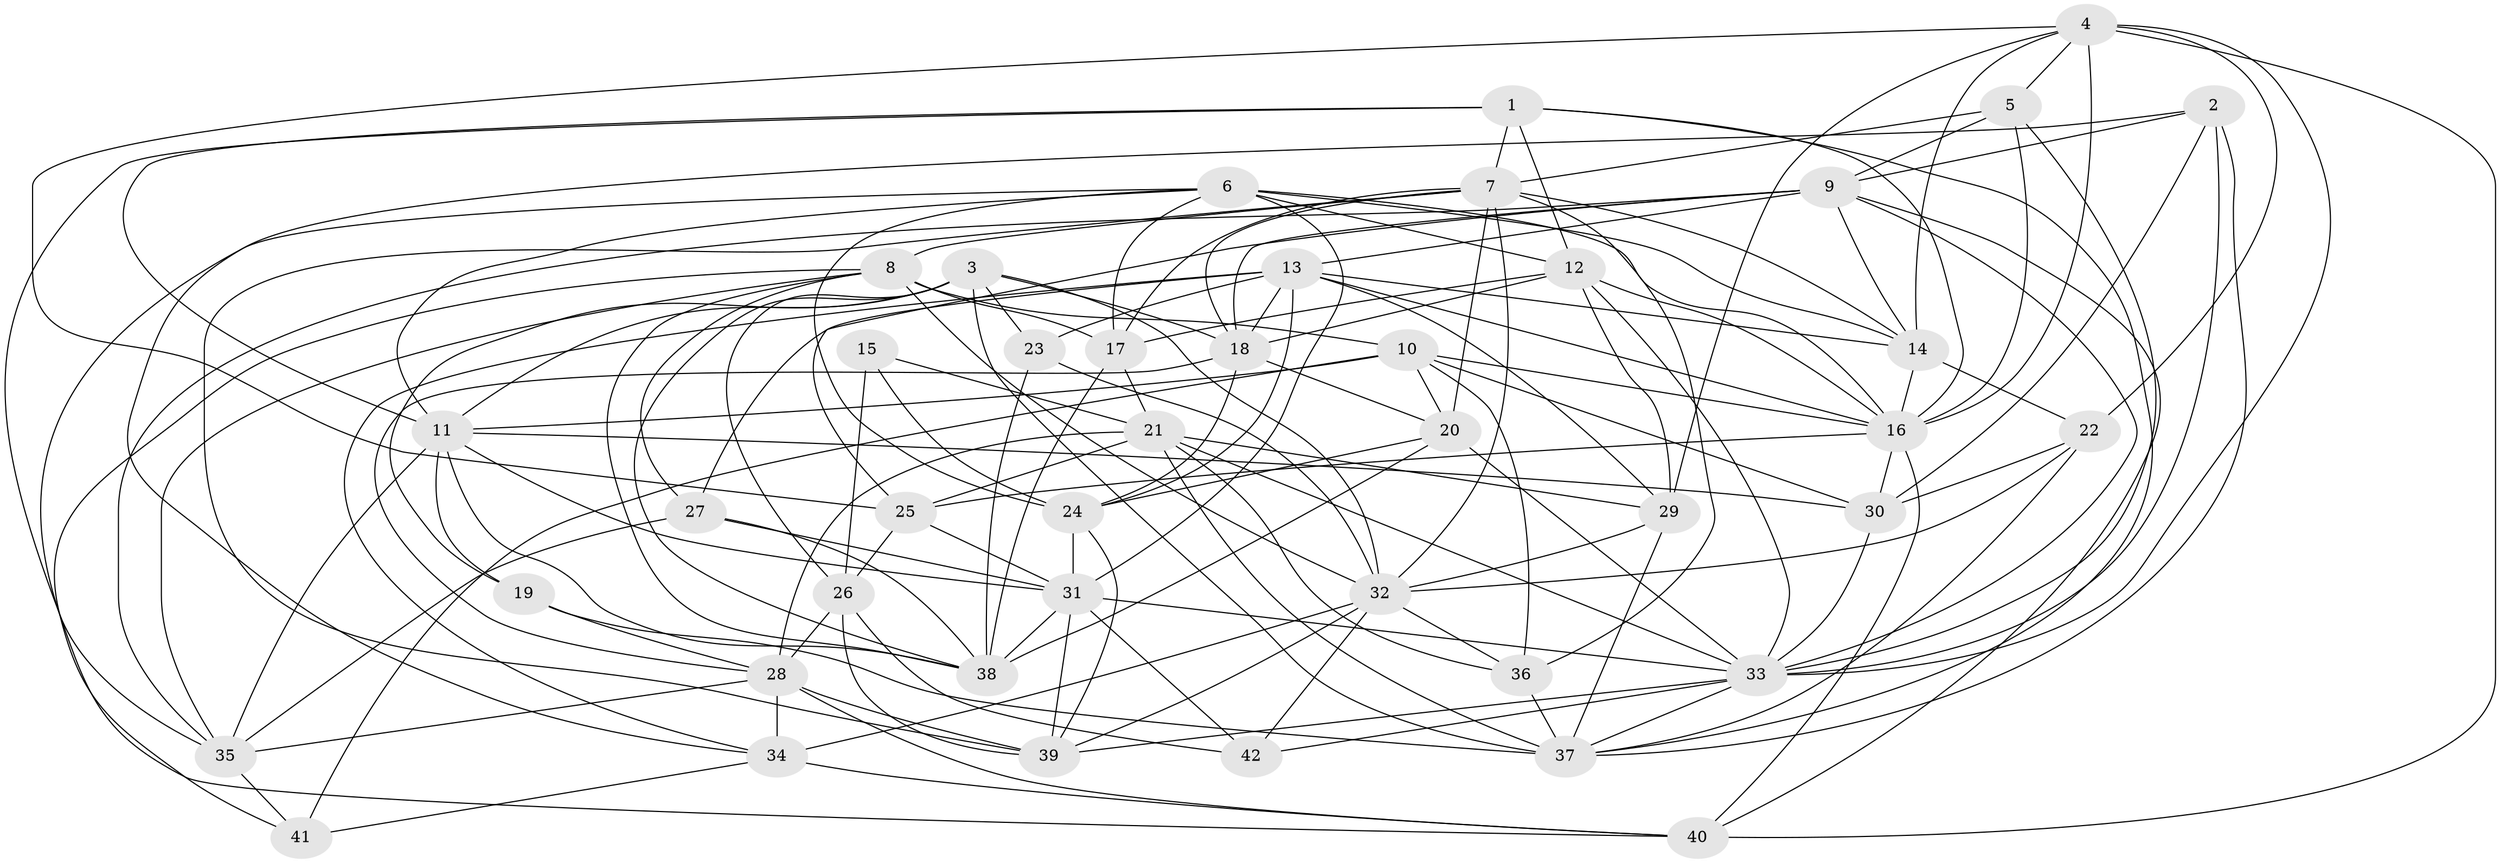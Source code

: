 // original degree distribution, {4: 1.0}
// Generated by graph-tools (version 1.1) at 2025/53/03/04/25 22:53:58]
// undirected, 42 vertices, 146 edges
graph export_dot {
  node [color=gray90,style=filled];
  1;
  2;
  3;
  4;
  5;
  6;
  7;
  8;
  9;
  10;
  11;
  12;
  13;
  14;
  15;
  16;
  17;
  18;
  19;
  20;
  21;
  22;
  23;
  24;
  25;
  26;
  27;
  28;
  29;
  30;
  31;
  32;
  33;
  34;
  35;
  36;
  37;
  38;
  39;
  40;
  41;
  42;
  1 -- 7 [weight=1.0];
  1 -- 11 [weight=1.0];
  1 -- 12 [weight=1.0];
  1 -- 16 [weight=1.0];
  1 -- 35 [weight=1.0];
  1 -- 37 [weight=1.0];
  2 -- 9 [weight=2.0];
  2 -- 30 [weight=1.0];
  2 -- 33 [weight=1.0];
  2 -- 34 [weight=1.0];
  2 -- 37 [weight=1.0];
  3 -- 11 [weight=1.0];
  3 -- 18 [weight=1.0];
  3 -- 19 [weight=1.0];
  3 -- 23 [weight=3.0];
  3 -- 26 [weight=1.0];
  3 -- 32 [weight=2.0];
  3 -- 37 [weight=2.0];
  3 -- 38 [weight=1.0];
  4 -- 5 [weight=1.0];
  4 -- 14 [weight=1.0];
  4 -- 16 [weight=2.0];
  4 -- 22 [weight=2.0];
  4 -- 25 [weight=3.0];
  4 -- 29 [weight=1.0];
  4 -- 33 [weight=1.0];
  4 -- 40 [weight=1.0];
  5 -- 7 [weight=2.0];
  5 -- 9 [weight=1.0];
  5 -- 16 [weight=1.0];
  5 -- 33 [weight=1.0];
  6 -- 11 [weight=1.0];
  6 -- 12 [weight=1.0];
  6 -- 14 [weight=1.0];
  6 -- 16 [weight=1.0];
  6 -- 17 [weight=1.0];
  6 -- 24 [weight=2.0];
  6 -- 31 [weight=2.0];
  6 -- 40 [weight=1.0];
  7 -- 8 [weight=2.0];
  7 -- 14 [weight=1.0];
  7 -- 17 [weight=1.0];
  7 -- 18 [weight=1.0];
  7 -- 20 [weight=1.0];
  7 -- 32 [weight=1.0];
  7 -- 36 [weight=1.0];
  7 -- 39 [weight=1.0];
  8 -- 10 [weight=2.0];
  8 -- 17 [weight=1.0];
  8 -- 27 [weight=1.0];
  8 -- 32 [weight=2.0];
  8 -- 35 [weight=2.0];
  8 -- 38 [weight=1.0];
  8 -- 41 [weight=1.0];
  9 -- 13 [weight=1.0];
  9 -- 14 [weight=1.0];
  9 -- 18 [weight=3.0];
  9 -- 25 [weight=1.0];
  9 -- 33 [weight=1.0];
  9 -- 35 [weight=1.0];
  9 -- 40 [weight=1.0];
  10 -- 11 [weight=1.0];
  10 -- 16 [weight=1.0];
  10 -- 20 [weight=1.0];
  10 -- 30 [weight=2.0];
  10 -- 36 [weight=2.0];
  10 -- 41 [weight=1.0];
  11 -- 19 [weight=1.0];
  11 -- 30 [weight=2.0];
  11 -- 31 [weight=1.0];
  11 -- 35 [weight=1.0];
  11 -- 38 [weight=1.0];
  12 -- 16 [weight=1.0];
  12 -- 17 [weight=2.0];
  12 -- 18 [weight=1.0];
  12 -- 29 [weight=1.0];
  12 -- 33 [weight=1.0];
  13 -- 14 [weight=2.0];
  13 -- 16 [weight=1.0];
  13 -- 18 [weight=1.0];
  13 -- 23 [weight=3.0];
  13 -- 24 [weight=1.0];
  13 -- 27 [weight=1.0];
  13 -- 29 [weight=1.0];
  13 -- 34 [weight=1.0];
  14 -- 16 [weight=1.0];
  14 -- 22 [weight=1.0];
  15 -- 21 [weight=2.0];
  15 -- 24 [weight=1.0];
  15 -- 26 [weight=1.0];
  16 -- 25 [weight=1.0];
  16 -- 30 [weight=1.0];
  16 -- 40 [weight=1.0];
  17 -- 21 [weight=2.0];
  17 -- 38 [weight=1.0];
  18 -- 20 [weight=1.0];
  18 -- 24 [weight=1.0];
  18 -- 28 [weight=1.0];
  19 -- 28 [weight=1.0];
  19 -- 37 [weight=1.0];
  20 -- 24 [weight=1.0];
  20 -- 33 [weight=1.0];
  20 -- 38 [weight=1.0];
  21 -- 25 [weight=1.0];
  21 -- 28 [weight=1.0];
  21 -- 29 [weight=1.0];
  21 -- 33 [weight=1.0];
  21 -- 36 [weight=1.0];
  21 -- 37 [weight=1.0];
  22 -- 30 [weight=1.0];
  22 -- 32 [weight=1.0];
  22 -- 37 [weight=1.0];
  23 -- 32 [weight=1.0];
  23 -- 38 [weight=1.0];
  24 -- 31 [weight=1.0];
  24 -- 39 [weight=1.0];
  25 -- 26 [weight=1.0];
  25 -- 31 [weight=1.0];
  26 -- 28 [weight=3.0];
  26 -- 39 [weight=1.0];
  26 -- 42 [weight=1.0];
  27 -- 31 [weight=2.0];
  27 -- 35 [weight=1.0];
  27 -- 38 [weight=1.0];
  28 -- 34 [weight=3.0];
  28 -- 35 [weight=1.0];
  28 -- 39 [weight=1.0];
  28 -- 40 [weight=1.0];
  29 -- 32 [weight=1.0];
  29 -- 37 [weight=1.0];
  30 -- 33 [weight=1.0];
  31 -- 33 [weight=1.0];
  31 -- 38 [weight=1.0];
  31 -- 39 [weight=2.0];
  31 -- 42 [weight=1.0];
  32 -- 34 [weight=1.0];
  32 -- 36 [weight=1.0];
  32 -- 39 [weight=1.0];
  32 -- 42 [weight=1.0];
  33 -- 37 [weight=1.0];
  33 -- 39 [weight=1.0];
  33 -- 42 [weight=1.0];
  34 -- 40 [weight=1.0];
  34 -- 41 [weight=1.0];
  35 -- 41 [weight=1.0];
  36 -- 37 [weight=1.0];
}
